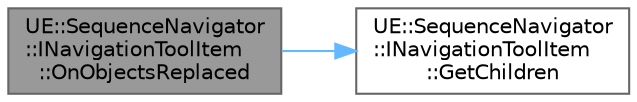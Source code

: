 digraph "UE::SequenceNavigator::INavigationToolItem::OnObjectsReplaced"
{
 // INTERACTIVE_SVG=YES
 // LATEX_PDF_SIZE
  bgcolor="transparent";
  edge [fontname=Helvetica,fontsize=10,labelfontname=Helvetica,labelfontsize=10];
  node [fontname=Helvetica,fontsize=10,shape=box,height=0.2,width=0.4];
  rankdir="LR";
  Node1 [id="Node000001",label="UE::SequenceNavigator\l::INavigationToolItem\l::OnObjectsReplaced",height=0.2,width=0.4,color="gray40", fillcolor="grey60", style="filled", fontcolor="black",tooltip="Called when objects have been replaced on the Engine side."];
  Node1 -> Node2 [id="edge1_Node000001_Node000002",color="steelblue1",style="solid",tooltip=" "];
  Node2 [id="Node000002",label="UE::SequenceNavigator\l::INavigationToolItem\l::GetChildren",height=0.2,width=0.4,color="grey40", fillcolor="white", style="filled",URL="$de/d6f/classUE_1_1SequenceNavigator_1_1INavigationToolItem.html#aef96e6d65a5816c183e385eeea8949d6",tooltip="Gets the current Child Items of this Item."];
}
